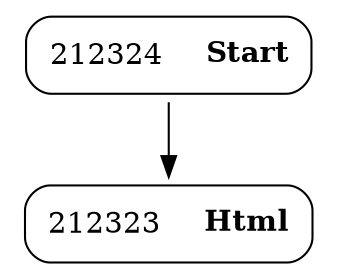 digraph ast {
node [shape=none];
212323 [label=<<TABLE border='1' cellspacing='0' cellpadding='10' style='rounded' ><TR><TD border='0'>212323</TD><TD border='0'><B>Html</B></TD></TR></TABLE>>];
212324 [label=<<TABLE border='1' cellspacing='0' cellpadding='10' style='rounded' ><TR><TD border='0'>212324</TD><TD border='0'><B>Start</B></TD></TR></TABLE>>];
212324 -> 212323 [weight=2];
}
